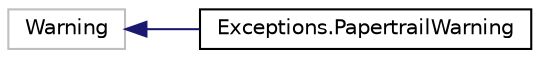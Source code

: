 digraph "Graphical Class Hierarchy"
{
 // LATEX_PDF_SIZE
  edge [fontname="Helvetica",fontsize="10",labelfontname="Helvetica",labelfontsize="10"];
  node [fontname="Helvetica",fontsize="10",shape=record];
  rankdir="LR";
  Node40 [label="Warning",height=0.2,width=0.4,color="grey75", fillcolor="white", style="filled",tooltip=" "];
  Node40 -> Node0 [dir="back",color="midnightblue",fontsize="10",style="solid",fontname="Helvetica"];
  Node0 [label="Exceptions.PapertrailWarning",height=0.2,width=0.4,color="black", fillcolor="white", style="filled",URL="$classExceptions_1_1PapertrailWarning.html",tooltip=" "];
}
